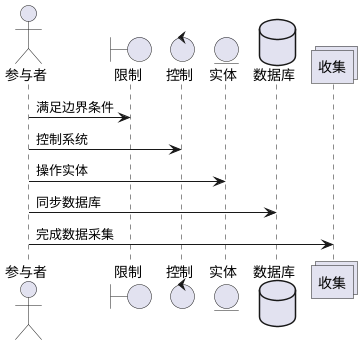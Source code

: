 @startuml 时序图
actor 参与者
boundary 限制
control 控制
entity 实体
database 数据库
collections 收集

参与者 -> 限制 : 满足边界条件
参与者 -> 控制 : 控制系统
参与者 -> 实体 : 操作实体
参与者 -> 数据库 : 同步数据库
参与者 -> 收集 : 完成数据采集
@enduml

@startuml 修改箭头样式
Bob ->x Alice
Bob -> Alice
Bob ->> Alice
Bob -\ Alice
Bob \\- Alice
Bob //-- Alice

Bob ->o Alice
Bob o\\-- Alice

Bob <-> Alice
Bob <->o Alice
@enduml

@startuml 修改箭头的颜色
Bob -[#red]> Alice : hello
Alice -[#0000FF]->Bob : ok
@enduml

@startuml 序号标签
autonumber "<b>[000]"
Bob -> Alice : Authentication Request
Bob <- Alice : Authentication Response

autonumber 15 "<b>(<u>##</u>)"
Bob -> Alice : Another authentication Request
Bob <- Alice : Another authentication Response

autonumber 40 10 "<font color=red><b>Message 0  "
Bob -> Alice : Yet another authentication Request
Bob <- Alice : Yet another authentication Response

@enduml



@startuml 注释
Alice->Bob : hello
note left: this is a first note

Bob->Alice : ok
note right: this is another note

Bob->Bob : I am thinking
note left
	a note
	can also be defined
	on several lines
end note
@enduml


@startuml 生命线的激活与撤销
participant User

User -> A: DoWork
activate A

A -> B: << createRequest >>
activate B

B -> C: DoWork
activate C
C --> B: WorkDone
destroy C

B --> A: RequestCreated
deactivate B

A -> User: Done
deactivate A

@enduml